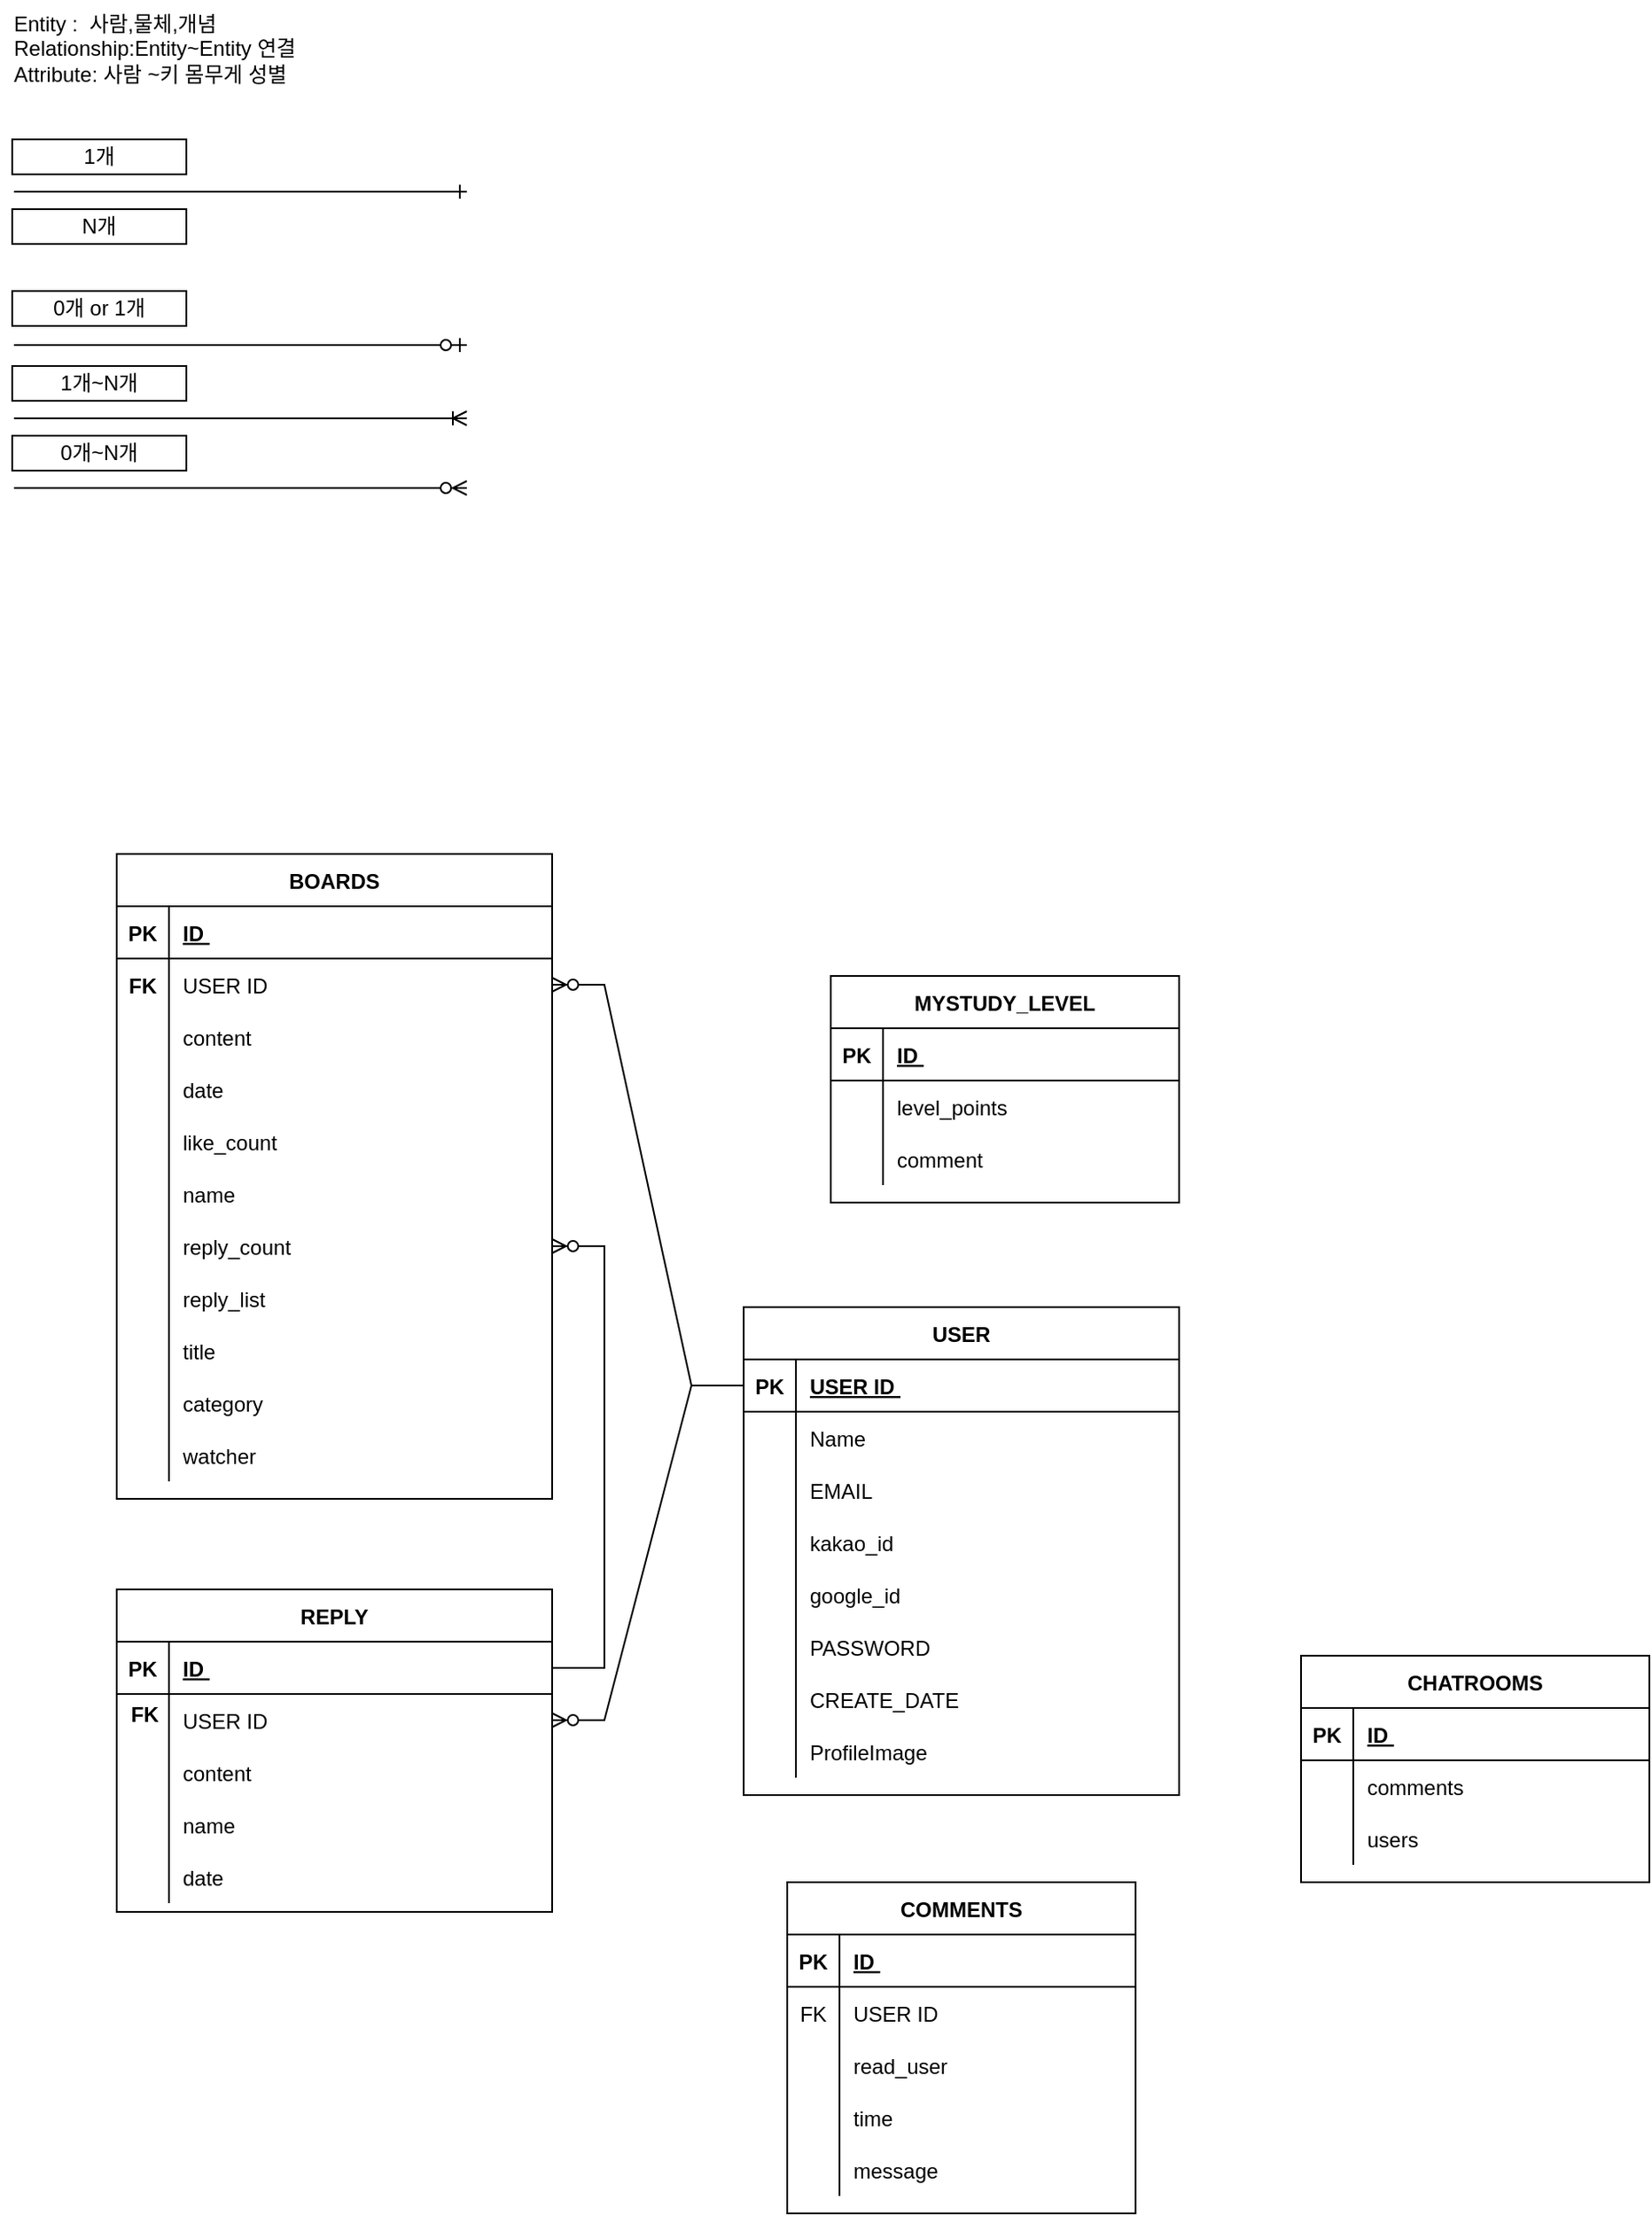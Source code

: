 <mxfile version="21.8.1" type="github">
  <diagram id="R2lEEEUBdFMjLlhIrx00" name="Page-1">
    <mxGraphModel dx="2117" dy="2219" grid="1" gridSize="10" guides="1" tooltips="1" connect="1" arrows="1" fold="1" page="1" pageScale="1" pageWidth="1100" pageHeight="850" math="0" shadow="0" extFonts="Permanent Marker^https://fonts.googleapis.com/css?family=Permanent+Marker">
      <root>
        <mxCell id="0" />
        <mxCell id="1" parent="0" />
        <mxCell id="C-vyLk0tnHw3VtMMgP7b-23" value="USER" style="shape=table;startSize=30;container=1;collapsible=1;childLayout=tableLayout;fixedRows=1;rowLines=0;fontStyle=1;align=center;resizeLast=1;" parent="1" vertex="1">
          <mxGeometry x="360" y="160" width="250" height="280" as="geometry" />
        </mxCell>
        <mxCell id="C-vyLk0tnHw3VtMMgP7b-24" value="" style="shape=partialRectangle;collapsible=0;dropTarget=0;pointerEvents=0;fillColor=none;points=[[0,0.5],[1,0.5]];portConstraint=eastwest;top=0;left=0;right=0;bottom=1;" parent="C-vyLk0tnHw3VtMMgP7b-23" vertex="1">
          <mxGeometry y="30" width="250" height="30" as="geometry" />
        </mxCell>
        <mxCell id="C-vyLk0tnHw3VtMMgP7b-25" value="PK" style="shape=partialRectangle;overflow=hidden;connectable=0;fillColor=none;top=0;left=0;bottom=0;right=0;fontStyle=1;" parent="C-vyLk0tnHw3VtMMgP7b-24" vertex="1">
          <mxGeometry width="30" height="30" as="geometry">
            <mxRectangle width="30" height="30" as="alternateBounds" />
          </mxGeometry>
        </mxCell>
        <mxCell id="C-vyLk0tnHw3VtMMgP7b-26" value="USER ID " style="shape=partialRectangle;overflow=hidden;connectable=0;fillColor=none;top=0;left=0;bottom=0;right=0;align=left;spacingLeft=6;fontStyle=5;" parent="C-vyLk0tnHw3VtMMgP7b-24" vertex="1">
          <mxGeometry x="30" width="220" height="30" as="geometry">
            <mxRectangle width="220" height="30" as="alternateBounds" />
          </mxGeometry>
        </mxCell>
        <mxCell id="C-vyLk0tnHw3VtMMgP7b-27" value="" style="shape=partialRectangle;collapsible=0;dropTarget=0;pointerEvents=0;fillColor=none;points=[[0,0.5],[1,0.5]];portConstraint=eastwest;top=0;left=0;right=0;bottom=0;" parent="C-vyLk0tnHw3VtMMgP7b-23" vertex="1">
          <mxGeometry y="60" width="250" height="30" as="geometry" />
        </mxCell>
        <mxCell id="C-vyLk0tnHw3VtMMgP7b-28" value="" style="shape=partialRectangle;overflow=hidden;connectable=0;fillColor=none;top=0;left=0;bottom=0;right=0;" parent="C-vyLk0tnHw3VtMMgP7b-27" vertex="1">
          <mxGeometry width="30" height="30" as="geometry">
            <mxRectangle width="30" height="30" as="alternateBounds" />
          </mxGeometry>
        </mxCell>
        <mxCell id="C-vyLk0tnHw3VtMMgP7b-29" value="Name" style="shape=partialRectangle;overflow=hidden;connectable=0;fillColor=none;top=0;left=0;bottom=0;right=0;align=left;spacingLeft=6;" parent="C-vyLk0tnHw3VtMMgP7b-27" vertex="1">
          <mxGeometry x="30" width="220" height="30" as="geometry">
            <mxRectangle width="220" height="30" as="alternateBounds" />
          </mxGeometry>
        </mxCell>
        <mxCell id="tyInm3QwdjtJU20A2BZN-13" value="" style="shape=partialRectangle;collapsible=0;dropTarget=0;pointerEvents=0;fillColor=none;points=[[0,0.5],[1,0.5]];portConstraint=eastwest;top=0;left=0;right=0;bottom=0;" parent="C-vyLk0tnHw3VtMMgP7b-23" vertex="1">
          <mxGeometry y="90" width="250" height="30" as="geometry" />
        </mxCell>
        <mxCell id="tyInm3QwdjtJU20A2BZN-14" value="" style="shape=partialRectangle;overflow=hidden;connectable=0;fillColor=none;top=0;left=0;bottom=0;right=0;" parent="tyInm3QwdjtJU20A2BZN-13" vertex="1">
          <mxGeometry width="30" height="30" as="geometry">
            <mxRectangle width="30" height="30" as="alternateBounds" />
          </mxGeometry>
        </mxCell>
        <mxCell id="tyInm3QwdjtJU20A2BZN-15" value="EMAIL" style="shape=partialRectangle;overflow=hidden;connectable=0;fillColor=none;top=0;left=0;bottom=0;right=0;align=left;spacingLeft=6;" parent="tyInm3QwdjtJU20A2BZN-13" vertex="1">
          <mxGeometry x="30" width="220" height="30" as="geometry">
            <mxRectangle width="220" height="30" as="alternateBounds" />
          </mxGeometry>
        </mxCell>
        <mxCell id="fQJlluxbXW3vOu0BTBo6-121" value="" style="shape=partialRectangle;collapsible=0;dropTarget=0;pointerEvents=0;fillColor=none;points=[[0,0.5],[1,0.5]];portConstraint=eastwest;top=0;left=0;right=0;bottom=0;" vertex="1" parent="C-vyLk0tnHw3VtMMgP7b-23">
          <mxGeometry y="120" width="250" height="30" as="geometry" />
        </mxCell>
        <mxCell id="fQJlluxbXW3vOu0BTBo6-122" value="" style="shape=partialRectangle;overflow=hidden;connectable=0;fillColor=none;top=0;left=0;bottom=0;right=0;" vertex="1" parent="fQJlluxbXW3vOu0BTBo6-121">
          <mxGeometry width="30" height="30" as="geometry">
            <mxRectangle width="30" height="30" as="alternateBounds" />
          </mxGeometry>
        </mxCell>
        <mxCell id="fQJlluxbXW3vOu0BTBo6-123" value="kakao_id" style="shape=partialRectangle;overflow=hidden;connectable=0;fillColor=none;top=0;left=0;bottom=0;right=0;align=left;spacingLeft=6;" vertex="1" parent="fQJlluxbXW3vOu0BTBo6-121">
          <mxGeometry x="30" width="220" height="30" as="geometry">
            <mxRectangle width="220" height="30" as="alternateBounds" />
          </mxGeometry>
        </mxCell>
        <mxCell id="fQJlluxbXW3vOu0BTBo6-124" value="" style="shape=partialRectangle;collapsible=0;dropTarget=0;pointerEvents=0;fillColor=none;points=[[0,0.5],[1,0.5]];portConstraint=eastwest;top=0;left=0;right=0;bottom=0;" vertex="1" parent="C-vyLk0tnHw3VtMMgP7b-23">
          <mxGeometry y="150" width="250" height="30" as="geometry" />
        </mxCell>
        <mxCell id="fQJlluxbXW3vOu0BTBo6-125" value="" style="shape=partialRectangle;overflow=hidden;connectable=0;fillColor=none;top=0;left=0;bottom=0;right=0;" vertex="1" parent="fQJlluxbXW3vOu0BTBo6-124">
          <mxGeometry width="30" height="30" as="geometry">
            <mxRectangle width="30" height="30" as="alternateBounds" />
          </mxGeometry>
        </mxCell>
        <mxCell id="fQJlluxbXW3vOu0BTBo6-126" value="google_id" style="shape=partialRectangle;overflow=hidden;connectable=0;fillColor=none;top=0;left=0;bottom=0;right=0;align=left;spacingLeft=6;" vertex="1" parent="fQJlluxbXW3vOu0BTBo6-124">
          <mxGeometry x="30" width="220" height="30" as="geometry">
            <mxRectangle width="220" height="30" as="alternateBounds" />
          </mxGeometry>
        </mxCell>
        <mxCell id="fQJlluxbXW3vOu0BTBo6-1" value="" style="shape=partialRectangle;collapsible=0;dropTarget=0;pointerEvents=0;fillColor=none;points=[[0,0.5],[1,0.5]];portConstraint=eastwest;top=0;left=0;right=0;bottom=0;" vertex="1" parent="C-vyLk0tnHw3VtMMgP7b-23">
          <mxGeometry y="180" width="250" height="30" as="geometry" />
        </mxCell>
        <mxCell id="fQJlluxbXW3vOu0BTBo6-2" value="" style="shape=partialRectangle;overflow=hidden;connectable=0;fillColor=none;top=0;left=0;bottom=0;right=0;" vertex="1" parent="fQJlluxbXW3vOu0BTBo6-1">
          <mxGeometry width="30" height="30" as="geometry">
            <mxRectangle width="30" height="30" as="alternateBounds" />
          </mxGeometry>
        </mxCell>
        <mxCell id="fQJlluxbXW3vOu0BTBo6-3" value="PASSWORD" style="shape=partialRectangle;overflow=hidden;connectable=0;fillColor=none;top=0;left=0;bottom=0;right=0;align=left;spacingLeft=6;" vertex="1" parent="fQJlluxbXW3vOu0BTBo6-1">
          <mxGeometry x="30" width="220" height="30" as="geometry">
            <mxRectangle width="220" height="30" as="alternateBounds" />
          </mxGeometry>
        </mxCell>
        <mxCell id="fQJlluxbXW3vOu0BTBo6-4" value="" style="shape=partialRectangle;collapsible=0;dropTarget=0;pointerEvents=0;fillColor=none;points=[[0,0.5],[1,0.5]];portConstraint=eastwest;top=0;left=0;right=0;bottom=0;" vertex="1" parent="C-vyLk0tnHw3VtMMgP7b-23">
          <mxGeometry y="210" width="250" height="30" as="geometry" />
        </mxCell>
        <mxCell id="fQJlluxbXW3vOu0BTBo6-5" value="" style="shape=partialRectangle;overflow=hidden;connectable=0;fillColor=none;top=0;left=0;bottom=0;right=0;" vertex="1" parent="fQJlluxbXW3vOu0BTBo6-4">
          <mxGeometry width="30" height="30" as="geometry">
            <mxRectangle width="30" height="30" as="alternateBounds" />
          </mxGeometry>
        </mxCell>
        <mxCell id="fQJlluxbXW3vOu0BTBo6-6" value="CREATE_DATE" style="shape=partialRectangle;overflow=hidden;connectable=0;fillColor=none;top=0;left=0;bottom=0;right=0;align=left;spacingLeft=6;" vertex="1" parent="fQJlluxbXW3vOu0BTBo6-4">
          <mxGeometry x="30" width="220" height="30" as="geometry">
            <mxRectangle width="220" height="30" as="alternateBounds" />
          </mxGeometry>
        </mxCell>
        <mxCell id="fQJlluxbXW3vOu0BTBo6-7" value="" style="shape=partialRectangle;collapsible=0;dropTarget=0;pointerEvents=0;fillColor=none;points=[[0,0.5],[1,0.5]];portConstraint=eastwest;top=0;left=0;right=0;bottom=0;" vertex="1" parent="C-vyLk0tnHw3VtMMgP7b-23">
          <mxGeometry y="240" width="250" height="30" as="geometry" />
        </mxCell>
        <mxCell id="fQJlluxbXW3vOu0BTBo6-8" value="" style="shape=partialRectangle;overflow=hidden;connectable=0;fillColor=none;top=0;left=0;bottom=0;right=0;" vertex="1" parent="fQJlluxbXW3vOu0BTBo6-7">
          <mxGeometry width="30" height="30" as="geometry">
            <mxRectangle width="30" height="30" as="alternateBounds" />
          </mxGeometry>
        </mxCell>
        <mxCell id="fQJlluxbXW3vOu0BTBo6-9" value="ProfileImage" style="shape=partialRectangle;overflow=hidden;connectable=0;fillColor=none;top=0;left=0;bottom=0;right=0;align=left;spacingLeft=6;" vertex="1" parent="fQJlluxbXW3vOu0BTBo6-7">
          <mxGeometry x="30" width="220" height="30" as="geometry">
            <mxRectangle width="220" height="30" as="alternateBounds" />
          </mxGeometry>
        </mxCell>
        <mxCell id="tyInm3QwdjtJU20A2BZN-1" value="" style="edgeStyle=entityRelationEdgeStyle;fontSize=12;html=1;endArrow=ERone;endFill=1;rounded=0;" parent="1" edge="1">
          <mxGeometry width="100" height="100" relative="1" as="geometry">
            <mxPoint x="-59" y="-480" as="sourcePoint" />
            <mxPoint x="201" y="-480" as="targetPoint" />
          </mxGeometry>
        </mxCell>
        <mxCell id="tyInm3QwdjtJU20A2BZN-3" value="" style="edgeStyle=entityRelationEdgeStyle;fontSize=12;html=1;endArrow=ERoneToMany;rounded=0;" parent="1" edge="1">
          <mxGeometry width="100" height="100" relative="1" as="geometry">
            <mxPoint x="-59" y="-350" as="sourcePoint" />
            <mxPoint x="201" y="-350" as="targetPoint" />
          </mxGeometry>
        </mxCell>
        <mxCell id="tyInm3QwdjtJU20A2BZN-4" value="" style="edgeStyle=entityRelationEdgeStyle;fontSize=12;html=1;endArrow=ERzeroToMany;endFill=1;rounded=0;" parent="1" edge="1">
          <mxGeometry width="100" height="100" relative="1" as="geometry">
            <mxPoint x="-59" y="-310" as="sourcePoint" />
            <mxPoint x="201" y="-310" as="targetPoint" />
          </mxGeometry>
        </mxCell>
        <mxCell id="tyInm3QwdjtJU20A2BZN-5" value="" style="edgeStyle=entityRelationEdgeStyle;fontSize=12;html=1;endArrow=ERzeroToOne;endFill=1;rounded=0;" parent="1" edge="1">
          <mxGeometry width="100" height="100" relative="1" as="geometry">
            <mxPoint x="-59" y="-392" as="sourcePoint" />
            <mxPoint x="201" y="-392" as="targetPoint" />
          </mxGeometry>
        </mxCell>
        <mxCell id="tyInm3QwdjtJU20A2BZN-7" value="1개&lt;br&gt;" style="whiteSpace=wrap;html=1;align=center;" parent="1" vertex="1">
          <mxGeometry x="-60" y="-510" width="100" height="20" as="geometry" />
        </mxCell>
        <mxCell id="tyInm3QwdjtJU20A2BZN-8" value="0개 or 1개" style="whiteSpace=wrap;html=1;align=center;" parent="1" vertex="1">
          <mxGeometry x="-60" y="-423" width="100" height="20" as="geometry" />
        </mxCell>
        <mxCell id="tyInm3QwdjtJU20A2BZN-9" value="N개" style="whiteSpace=wrap;html=1;align=center;" parent="1" vertex="1">
          <mxGeometry x="-60" y="-470" width="100" height="20" as="geometry" />
        </mxCell>
        <mxCell id="tyInm3QwdjtJU20A2BZN-10" value="1개~N개" style="whiteSpace=wrap;html=1;align=center;" parent="1" vertex="1">
          <mxGeometry x="-60" y="-380" width="100" height="20" as="geometry" />
        </mxCell>
        <mxCell id="tyInm3QwdjtJU20A2BZN-11" value="0개~N개" style="whiteSpace=wrap;html=1;align=center;" parent="1" vertex="1">
          <mxGeometry x="-60" y="-340" width="100" height="20" as="geometry" />
        </mxCell>
        <mxCell id="tyInm3QwdjtJU20A2BZN-12" value="&lt;div style=&quot;text-align: left;&quot;&gt;&lt;span style=&quot;background-color: initial; text-align: left;&quot;&gt;Entity :&amp;nbsp; 사람,물체,개념 Relationship:Entity~Entity 연결 Attribute: 사람 ~키 몸무게 성별&lt;/span&gt;&lt;/div&gt;&lt;div title=&quot;Page 1&quot; class=&quot;page&quot;&gt;&lt;span style=&quot;white-space: pre;&quot;&gt;&amp;nbsp;&amp;nbsp;&amp;nbsp;&amp;nbsp;&lt;/span&gt;&lt;span style=&quot;white-space: pre;&quot;&gt;&amp;nbsp;&lt;/span&gt;&lt;/div&gt;" style="whiteSpace=wrap;html=1;align=center;strokeColor=none;" parent="1" vertex="1">
          <mxGeometry x="-60" y="-590" width="180" height="70" as="geometry" />
        </mxCell>
        <mxCell id="fQJlluxbXW3vOu0BTBo6-10" value="BOARDS" style="shape=table;startSize=30;container=1;collapsible=1;childLayout=tableLayout;fixedRows=1;rowLines=0;fontStyle=1;align=center;resizeLast=1;" vertex="1" parent="1">
          <mxGeometry y="-100" width="250" height="370" as="geometry" />
        </mxCell>
        <mxCell id="fQJlluxbXW3vOu0BTBo6-11" value="" style="shape=partialRectangle;collapsible=0;dropTarget=0;pointerEvents=0;fillColor=none;points=[[0,0.5],[1,0.5]];portConstraint=eastwest;top=0;left=0;right=0;bottom=1;" vertex="1" parent="fQJlluxbXW3vOu0BTBo6-10">
          <mxGeometry y="30" width="250" height="30" as="geometry" />
        </mxCell>
        <mxCell id="fQJlluxbXW3vOu0BTBo6-12" value="PK" style="shape=partialRectangle;overflow=hidden;connectable=0;fillColor=none;top=0;left=0;bottom=0;right=0;fontStyle=1;" vertex="1" parent="fQJlluxbXW3vOu0BTBo6-11">
          <mxGeometry width="30" height="30" as="geometry">
            <mxRectangle width="30" height="30" as="alternateBounds" />
          </mxGeometry>
        </mxCell>
        <mxCell id="fQJlluxbXW3vOu0BTBo6-13" value="ID " style="shape=partialRectangle;overflow=hidden;connectable=0;fillColor=none;top=0;left=0;bottom=0;right=0;align=left;spacingLeft=6;fontStyle=5;" vertex="1" parent="fQJlluxbXW3vOu0BTBo6-11">
          <mxGeometry x="30" width="220" height="30" as="geometry">
            <mxRectangle width="220" height="30" as="alternateBounds" />
          </mxGeometry>
        </mxCell>
        <mxCell id="fQJlluxbXW3vOu0BTBo6-14" value="" style="shape=partialRectangle;collapsible=0;dropTarget=0;pointerEvents=0;fillColor=none;points=[[0,0.5],[1,0.5]];portConstraint=eastwest;top=0;left=0;right=0;bottom=0;" vertex="1" parent="fQJlluxbXW3vOu0BTBo6-10">
          <mxGeometry y="60" width="250" height="30" as="geometry" />
        </mxCell>
        <mxCell id="fQJlluxbXW3vOu0BTBo6-15" value="" style="shape=partialRectangle;overflow=hidden;connectable=0;fillColor=none;top=0;left=0;bottom=0;right=0;" vertex="1" parent="fQJlluxbXW3vOu0BTBo6-14">
          <mxGeometry width="30" height="30" as="geometry">
            <mxRectangle width="30" height="30" as="alternateBounds" />
          </mxGeometry>
        </mxCell>
        <mxCell id="fQJlluxbXW3vOu0BTBo6-16" value="USER ID" style="shape=partialRectangle;overflow=hidden;connectable=0;fillColor=none;top=0;left=0;bottom=0;right=0;align=left;spacingLeft=6;" vertex="1" parent="fQJlluxbXW3vOu0BTBo6-14">
          <mxGeometry x="30" width="220" height="30" as="geometry">
            <mxRectangle width="220" height="30" as="alternateBounds" />
          </mxGeometry>
        </mxCell>
        <mxCell id="fQJlluxbXW3vOu0BTBo6-17" value="" style="shape=partialRectangle;collapsible=0;dropTarget=0;pointerEvents=0;fillColor=none;points=[[0,0.5],[1,0.5]];portConstraint=eastwest;top=0;left=0;right=0;bottom=0;" vertex="1" parent="fQJlluxbXW3vOu0BTBo6-10">
          <mxGeometry y="90" width="250" height="30" as="geometry" />
        </mxCell>
        <mxCell id="fQJlluxbXW3vOu0BTBo6-18" value="" style="shape=partialRectangle;overflow=hidden;connectable=0;fillColor=none;top=0;left=0;bottom=0;right=0;" vertex="1" parent="fQJlluxbXW3vOu0BTBo6-17">
          <mxGeometry width="30" height="30" as="geometry">
            <mxRectangle width="30" height="30" as="alternateBounds" />
          </mxGeometry>
        </mxCell>
        <mxCell id="fQJlluxbXW3vOu0BTBo6-19" value="content" style="shape=partialRectangle;overflow=hidden;connectable=0;fillColor=none;top=0;left=0;bottom=0;right=0;align=left;spacingLeft=6;" vertex="1" parent="fQJlluxbXW3vOu0BTBo6-17">
          <mxGeometry x="30" width="220" height="30" as="geometry">
            <mxRectangle width="220" height="30" as="alternateBounds" />
          </mxGeometry>
        </mxCell>
        <mxCell id="fQJlluxbXW3vOu0BTBo6-20" value="" style="shape=partialRectangle;collapsible=0;dropTarget=0;pointerEvents=0;fillColor=none;points=[[0,0.5],[1,0.5]];portConstraint=eastwest;top=0;left=0;right=0;bottom=0;" vertex="1" parent="fQJlluxbXW3vOu0BTBo6-10">
          <mxGeometry y="120" width="250" height="30" as="geometry" />
        </mxCell>
        <mxCell id="fQJlluxbXW3vOu0BTBo6-21" value="" style="shape=partialRectangle;overflow=hidden;connectable=0;fillColor=none;top=0;left=0;bottom=0;right=0;" vertex="1" parent="fQJlluxbXW3vOu0BTBo6-20">
          <mxGeometry width="30" height="30" as="geometry">
            <mxRectangle width="30" height="30" as="alternateBounds" />
          </mxGeometry>
        </mxCell>
        <mxCell id="fQJlluxbXW3vOu0BTBo6-22" value="date" style="shape=partialRectangle;overflow=hidden;connectable=0;fillColor=none;top=0;left=0;bottom=0;right=0;align=left;spacingLeft=6;" vertex="1" parent="fQJlluxbXW3vOu0BTBo6-20">
          <mxGeometry x="30" width="220" height="30" as="geometry">
            <mxRectangle width="220" height="30" as="alternateBounds" />
          </mxGeometry>
        </mxCell>
        <mxCell id="fQJlluxbXW3vOu0BTBo6-30" value="" style="shape=partialRectangle;collapsible=0;dropTarget=0;pointerEvents=0;fillColor=none;points=[[0,0.5],[1,0.5]];portConstraint=eastwest;top=0;left=0;right=0;bottom=0;" vertex="1" parent="fQJlluxbXW3vOu0BTBo6-10">
          <mxGeometry y="150" width="250" height="30" as="geometry" />
        </mxCell>
        <mxCell id="fQJlluxbXW3vOu0BTBo6-31" value="" style="shape=partialRectangle;overflow=hidden;connectable=0;fillColor=none;top=0;left=0;bottom=0;right=0;" vertex="1" parent="fQJlluxbXW3vOu0BTBo6-30">
          <mxGeometry width="30" height="30" as="geometry">
            <mxRectangle width="30" height="30" as="alternateBounds" />
          </mxGeometry>
        </mxCell>
        <mxCell id="fQJlluxbXW3vOu0BTBo6-32" value="like_count" style="shape=partialRectangle;overflow=hidden;connectable=0;fillColor=none;top=0;left=0;bottom=0;right=0;align=left;spacingLeft=6;" vertex="1" parent="fQJlluxbXW3vOu0BTBo6-30">
          <mxGeometry x="30" width="220" height="30" as="geometry">
            <mxRectangle width="220" height="30" as="alternateBounds" />
          </mxGeometry>
        </mxCell>
        <mxCell id="fQJlluxbXW3vOu0BTBo6-33" value="" style="shape=partialRectangle;collapsible=0;dropTarget=0;pointerEvents=0;fillColor=none;points=[[0,0.5],[1,0.5]];portConstraint=eastwest;top=0;left=0;right=0;bottom=0;" vertex="1" parent="fQJlluxbXW3vOu0BTBo6-10">
          <mxGeometry y="180" width="250" height="30" as="geometry" />
        </mxCell>
        <mxCell id="fQJlluxbXW3vOu0BTBo6-34" value="" style="shape=partialRectangle;overflow=hidden;connectable=0;fillColor=none;top=0;left=0;bottom=0;right=0;" vertex="1" parent="fQJlluxbXW3vOu0BTBo6-33">
          <mxGeometry width="30" height="30" as="geometry">
            <mxRectangle width="30" height="30" as="alternateBounds" />
          </mxGeometry>
        </mxCell>
        <mxCell id="fQJlluxbXW3vOu0BTBo6-35" value="name" style="shape=partialRectangle;overflow=hidden;connectable=0;fillColor=none;top=0;left=0;bottom=0;right=0;align=left;spacingLeft=6;" vertex="1" parent="fQJlluxbXW3vOu0BTBo6-33">
          <mxGeometry x="30" width="220" height="30" as="geometry">
            <mxRectangle width="220" height="30" as="alternateBounds" />
          </mxGeometry>
        </mxCell>
        <mxCell id="fQJlluxbXW3vOu0BTBo6-36" value="" style="shape=partialRectangle;collapsible=0;dropTarget=0;pointerEvents=0;fillColor=none;points=[[0,0.5],[1,0.5]];portConstraint=eastwest;top=0;left=0;right=0;bottom=0;" vertex="1" parent="fQJlluxbXW3vOu0BTBo6-10">
          <mxGeometry y="210" width="250" height="30" as="geometry" />
        </mxCell>
        <mxCell id="fQJlluxbXW3vOu0BTBo6-37" value="" style="shape=partialRectangle;overflow=hidden;connectable=0;fillColor=none;top=0;left=0;bottom=0;right=0;" vertex="1" parent="fQJlluxbXW3vOu0BTBo6-36">
          <mxGeometry width="30" height="30" as="geometry">
            <mxRectangle width="30" height="30" as="alternateBounds" />
          </mxGeometry>
        </mxCell>
        <mxCell id="fQJlluxbXW3vOu0BTBo6-38" value="reply_count" style="shape=partialRectangle;overflow=hidden;connectable=0;fillColor=none;top=0;left=0;bottom=0;right=0;align=left;spacingLeft=6;" vertex="1" parent="fQJlluxbXW3vOu0BTBo6-36">
          <mxGeometry x="30" width="220" height="30" as="geometry">
            <mxRectangle width="220" height="30" as="alternateBounds" />
          </mxGeometry>
        </mxCell>
        <mxCell id="fQJlluxbXW3vOu0BTBo6-39" value="" style="shape=partialRectangle;collapsible=0;dropTarget=0;pointerEvents=0;fillColor=none;points=[[0,0.5],[1,0.5]];portConstraint=eastwest;top=0;left=0;right=0;bottom=0;" vertex="1" parent="fQJlluxbXW3vOu0BTBo6-10">
          <mxGeometry y="240" width="250" height="30" as="geometry" />
        </mxCell>
        <mxCell id="fQJlluxbXW3vOu0BTBo6-40" value="" style="shape=partialRectangle;overflow=hidden;connectable=0;fillColor=none;top=0;left=0;bottom=0;right=0;" vertex="1" parent="fQJlluxbXW3vOu0BTBo6-39">
          <mxGeometry width="30" height="30" as="geometry">
            <mxRectangle width="30" height="30" as="alternateBounds" />
          </mxGeometry>
        </mxCell>
        <mxCell id="fQJlluxbXW3vOu0BTBo6-41" value="reply_list" style="shape=partialRectangle;overflow=hidden;connectable=0;fillColor=none;top=0;left=0;bottom=0;right=0;align=left;spacingLeft=6;" vertex="1" parent="fQJlluxbXW3vOu0BTBo6-39">
          <mxGeometry x="30" width="220" height="30" as="geometry">
            <mxRectangle width="220" height="30" as="alternateBounds" />
          </mxGeometry>
        </mxCell>
        <mxCell id="fQJlluxbXW3vOu0BTBo6-42" value="" style="shape=partialRectangle;collapsible=0;dropTarget=0;pointerEvents=0;fillColor=none;points=[[0,0.5],[1,0.5]];portConstraint=eastwest;top=0;left=0;right=0;bottom=0;" vertex="1" parent="fQJlluxbXW3vOu0BTBo6-10">
          <mxGeometry y="270" width="250" height="30" as="geometry" />
        </mxCell>
        <mxCell id="fQJlluxbXW3vOu0BTBo6-43" value="" style="shape=partialRectangle;overflow=hidden;connectable=0;fillColor=none;top=0;left=0;bottom=0;right=0;" vertex="1" parent="fQJlluxbXW3vOu0BTBo6-42">
          <mxGeometry width="30" height="30" as="geometry">
            <mxRectangle width="30" height="30" as="alternateBounds" />
          </mxGeometry>
        </mxCell>
        <mxCell id="fQJlluxbXW3vOu0BTBo6-44" value="title" style="shape=partialRectangle;overflow=hidden;connectable=0;fillColor=none;top=0;left=0;bottom=0;right=0;align=left;spacingLeft=6;" vertex="1" parent="fQJlluxbXW3vOu0BTBo6-42">
          <mxGeometry x="30" width="220" height="30" as="geometry">
            <mxRectangle width="220" height="30" as="alternateBounds" />
          </mxGeometry>
        </mxCell>
        <mxCell id="fQJlluxbXW3vOu0BTBo6-23" value="" style="shape=partialRectangle;collapsible=0;dropTarget=0;pointerEvents=0;fillColor=none;points=[[0,0.5],[1,0.5]];portConstraint=eastwest;top=0;left=0;right=0;bottom=0;" vertex="1" parent="fQJlluxbXW3vOu0BTBo6-10">
          <mxGeometry y="300" width="250" height="30" as="geometry" />
        </mxCell>
        <mxCell id="fQJlluxbXW3vOu0BTBo6-24" value="" style="shape=partialRectangle;overflow=hidden;connectable=0;fillColor=none;top=0;left=0;bottom=0;right=0;" vertex="1" parent="fQJlluxbXW3vOu0BTBo6-23">
          <mxGeometry width="30" height="30" as="geometry">
            <mxRectangle width="30" height="30" as="alternateBounds" />
          </mxGeometry>
        </mxCell>
        <mxCell id="fQJlluxbXW3vOu0BTBo6-25" value="category" style="shape=partialRectangle;overflow=hidden;connectable=0;fillColor=none;top=0;left=0;bottom=0;right=0;align=left;spacingLeft=6;" vertex="1" parent="fQJlluxbXW3vOu0BTBo6-23">
          <mxGeometry x="30" width="220" height="30" as="geometry">
            <mxRectangle width="220" height="30" as="alternateBounds" />
          </mxGeometry>
        </mxCell>
        <mxCell id="fQJlluxbXW3vOu0BTBo6-26" value="" style="shape=partialRectangle;collapsible=0;dropTarget=0;pointerEvents=0;fillColor=none;points=[[0,0.5],[1,0.5]];portConstraint=eastwest;top=0;left=0;right=0;bottom=0;" vertex="1" parent="fQJlluxbXW3vOu0BTBo6-10">
          <mxGeometry y="330" width="250" height="30" as="geometry" />
        </mxCell>
        <mxCell id="fQJlluxbXW3vOu0BTBo6-27" value="" style="shape=partialRectangle;overflow=hidden;connectable=0;fillColor=none;top=0;left=0;bottom=0;right=0;" vertex="1" parent="fQJlluxbXW3vOu0BTBo6-26">
          <mxGeometry width="30" height="30" as="geometry">
            <mxRectangle width="30" height="30" as="alternateBounds" />
          </mxGeometry>
        </mxCell>
        <mxCell id="fQJlluxbXW3vOu0BTBo6-28" value="watcher" style="shape=partialRectangle;overflow=hidden;connectable=0;fillColor=none;top=0;left=0;bottom=0;right=0;align=left;spacingLeft=6;" vertex="1" parent="fQJlluxbXW3vOu0BTBo6-26">
          <mxGeometry x="30" width="220" height="30" as="geometry">
            <mxRectangle width="220" height="30" as="alternateBounds" />
          </mxGeometry>
        </mxCell>
        <mxCell id="fQJlluxbXW3vOu0BTBo6-29" value="FK" style="shape=partialRectangle;overflow=hidden;connectable=0;fillColor=none;top=0;left=0;bottom=0;right=0;fontStyle=1;" vertex="1" parent="1">
          <mxGeometry y="-40" width="30" height="30" as="geometry">
            <mxRectangle width="30" height="30" as="alternateBounds" />
          </mxGeometry>
        </mxCell>
        <mxCell id="fQJlluxbXW3vOu0BTBo6-80" value="" style="group" vertex="1" connectable="0" parent="1">
          <mxGeometry x="15" y="390" width="235" height="120" as="geometry" />
        </mxCell>
        <mxCell id="fQJlluxbXW3vOu0BTBo6-81" value="" style="group" vertex="1" connectable="0" parent="fQJlluxbXW3vOu0BTBo6-80">
          <mxGeometry width="235" height="120" as="geometry" />
        </mxCell>
        <mxCell id="fQJlluxbXW3vOu0BTBo6-79" value="FK" style="shape=partialRectangle;overflow=hidden;connectable=0;fillColor=none;top=0;left=0;bottom=0;right=0;fontStyle=1;" vertex="1" parent="fQJlluxbXW3vOu0BTBo6-81">
          <mxGeometry y="2.5" width="2.4" height="1.014" as="geometry">
            <mxRectangle width="30" height="30" as="alternateBounds" />
          </mxGeometry>
        </mxCell>
        <mxCell id="fQJlluxbXW3vOu0BTBo6-45" value="REPLY" style="shape=table;startSize=30;container=1;collapsible=1;childLayout=tableLayout;fixedRows=1;rowLines=0;fontStyle=1;align=center;resizeLast=1;" vertex="1" parent="fQJlluxbXW3vOu0BTBo6-81">
          <mxGeometry x="-15" y="-68" width="250" height="185" as="geometry" />
        </mxCell>
        <mxCell id="fQJlluxbXW3vOu0BTBo6-46" value="" style="shape=partialRectangle;collapsible=0;dropTarget=0;pointerEvents=0;fillColor=none;points=[[0,0.5],[1,0.5]];portConstraint=eastwest;top=0;left=0;right=0;bottom=1;" vertex="1" parent="fQJlluxbXW3vOu0BTBo6-45">
          <mxGeometry y="30" width="250" height="30" as="geometry" />
        </mxCell>
        <mxCell id="fQJlluxbXW3vOu0BTBo6-47" value="PK" style="shape=partialRectangle;overflow=hidden;connectable=0;fillColor=none;top=0;left=0;bottom=0;right=0;fontStyle=1;" vertex="1" parent="fQJlluxbXW3vOu0BTBo6-46">
          <mxGeometry width="30" height="30" as="geometry">
            <mxRectangle width="30" height="30" as="alternateBounds" />
          </mxGeometry>
        </mxCell>
        <mxCell id="fQJlluxbXW3vOu0BTBo6-48" value="ID " style="shape=partialRectangle;overflow=hidden;connectable=0;fillColor=none;top=0;left=0;bottom=0;right=0;align=left;spacingLeft=6;fontStyle=5;" vertex="1" parent="fQJlluxbXW3vOu0BTBo6-46">
          <mxGeometry x="30" width="220" height="30" as="geometry">
            <mxRectangle width="220" height="30" as="alternateBounds" />
          </mxGeometry>
        </mxCell>
        <mxCell id="fQJlluxbXW3vOu0BTBo6-49" value="" style="shape=partialRectangle;collapsible=0;dropTarget=0;pointerEvents=0;fillColor=none;points=[[0,0.5],[1,0.5]];portConstraint=eastwest;top=0;left=0;right=0;bottom=0;" vertex="1" parent="fQJlluxbXW3vOu0BTBo6-45">
          <mxGeometry y="60" width="250" height="30" as="geometry" />
        </mxCell>
        <mxCell id="fQJlluxbXW3vOu0BTBo6-50" value="" style="shape=partialRectangle;overflow=hidden;connectable=0;fillColor=none;top=0;left=0;bottom=0;right=0;" vertex="1" parent="fQJlluxbXW3vOu0BTBo6-49">
          <mxGeometry width="30" height="30" as="geometry">
            <mxRectangle width="30" height="30" as="alternateBounds" />
          </mxGeometry>
        </mxCell>
        <mxCell id="fQJlluxbXW3vOu0BTBo6-51" value="USER ID" style="shape=partialRectangle;overflow=hidden;connectable=0;fillColor=none;top=0;left=0;bottom=0;right=0;align=left;spacingLeft=6;" vertex="1" parent="fQJlluxbXW3vOu0BTBo6-49">
          <mxGeometry x="30" width="220" height="30" as="geometry">
            <mxRectangle width="220" height="30" as="alternateBounds" />
          </mxGeometry>
        </mxCell>
        <mxCell id="fQJlluxbXW3vOu0BTBo6-52" value="" style="shape=partialRectangle;collapsible=0;dropTarget=0;pointerEvents=0;fillColor=none;points=[[0,0.5],[1,0.5]];portConstraint=eastwest;top=0;left=0;right=0;bottom=0;" vertex="1" parent="fQJlluxbXW3vOu0BTBo6-45">
          <mxGeometry y="90" width="250" height="30" as="geometry" />
        </mxCell>
        <mxCell id="fQJlluxbXW3vOu0BTBo6-53" value="" style="shape=partialRectangle;overflow=hidden;connectable=0;fillColor=none;top=0;left=0;bottom=0;right=0;" vertex="1" parent="fQJlluxbXW3vOu0BTBo6-52">
          <mxGeometry width="30" height="30" as="geometry">
            <mxRectangle width="30" height="30" as="alternateBounds" />
          </mxGeometry>
        </mxCell>
        <mxCell id="fQJlluxbXW3vOu0BTBo6-54" value="content" style="shape=partialRectangle;overflow=hidden;connectable=0;fillColor=none;top=0;left=0;bottom=0;right=0;align=left;spacingLeft=6;" vertex="1" parent="fQJlluxbXW3vOu0BTBo6-52">
          <mxGeometry x="30" width="220" height="30" as="geometry">
            <mxRectangle width="220" height="30" as="alternateBounds" />
          </mxGeometry>
        </mxCell>
        <mxCell id="fQJlluxbXW3vOu0BTBo6-55" value="" style="shape=partialRectangle;collapsible=0;dropTarget=0;pointerEvents=0;fillColor=none;points=[[0,0.5],[1,0.5]];portConstraint=eastwest;top=0;left=0;right=0;bottom=0;" vertex="1" parent="fQJlluxbXW3vOu0BTBo6-45">
          <mxGeometry y="120" width="250" height="30" as="geometry" />
        </mxCell>
        <mxCell id="fQJlluxbXW3vOu0BTBo6-56" value="" style="shape=partialRectangle;overflow=hidden;connectable=0;fillColor=none;top=0;left=0;bottom=0;right=0;" vertex="1" parent="fQJlluxbXW3vOu0BTBo6-55">
          <mxGeometry width="30" height="30" as="geometry">
            <mxRectangle width="30" height="30" as="alternateBounds" />
          </mxGeometry>
        </mxCell>
        <mxCell id="fQJlluxbXW3vOu0BTBo6-57" value="name" style="shape=partialRectangle;overflow=hidden;connectable=0;fillColor=none;top=0;left=0;bottom=0;right=0;align=left;spacingLeft=6;" vertex="1" parent="fQJlluxbXW3vOu0BTBo6-55">
          <mxGeometry x="30" width="220" height="30" as="geometry">
            <mxRectangle width="220" height="30" as="alternateBounds" />
          </mxGeometry>
        </mxCell>
        <mxCell id="fQJlluxbXW3vOu0BTBo6-58" value="" style="shape=partialRectangle;collapsible=0;dropTarget=0;pointerEvents=0;fillColor=none;points=[[0,0.5],[1,0.5]];portConstraint=eastwest;top=0;left=0;right=0;bottom=0;" vertex="1" parent="fQJlluxbXW3vOu0BTBo6-45">
          <mxGeometry y="150" width="250" height="30" as="geometry" />
        </mxCell>
        <mxCell id="fQJlluxbXW3vOu0BTBo6-59" value="" style="shape=partialRectangle;overflow=hidden;connectable=0;fillColor=none;top=0;left=0;bottom=0;right=0;" vertex="1" parent="fQJlluxbXW3vOu0BTBo6-58">
          <mxGeometry width="30" height="30" as="geometry">
            <mxRectangle width="30" height="30" as="alternateBounds" />
          </mxGeometry>
        </mxCell>
        <mxCell id="fQJlluxbXW3vOu0BTBo6-60" value="date" style="shape=partialRectangle;overflow=hidden;connectable=0;fillColor=none;top=0;left=0;bottom=0;right=0;align=left;spacingLeft=6;" vertex="1" parent="fQJlluxbXW3vOu0BTBo6-58">
          <mxGeometry x="30" width="220" height="30" as="geometry">
            <mxRectangle width="220" height="30" as="alternateBounds" />
          </mxGeometry>
        </mxCell>
        <mxCell id="fQJlluxbXW3vOu0BTBo6-82" style="edgeStyle=orthogonalEdgeStyle;rounded=0;orthogonalLoop=1;jettySize=auto;html=1;exitX=1;exitY=0.5;exitDx=0;exitDy=0;" edge="1" parent="fQJlluxbXW3vOu0BTBo6-45">
          <mxGeometry relative="1" as="geometry">
            <mxPoint x="250" y="300" as="sourcePoint" />
            <mxPoint x="250" y="300" as="targetPoint" />
          </mxGeometry>
        </mxCell>
        <mxCell id="fQJlluxbXW3vOu0BTBo6-83" value="" style="edgeStyle=entityRelationEdgeStyle;fontSize=12;html=1;endArrow=ERzeroToMany;endFill=1;rounded=0;" edge="1" parent="1" source="C-vyLk0tnHw3VtMMgP7b-24" target="fQJlluxbXW3vOu0BTBo6-14">
          <mxGeometry width="100" height="100" relative="1" as="geometry">
            <mxPoint x="280" y="390" as="sourcePoint" />
            <mxPoint x="310" y="220" as="targetPoint" />
            <Array as="points">
              <mxPoint x="340" y="250" />
              <mxPoint x="350" y="390" />
              <mxPoint x="330" y="290" />
            </Array>
          </mxGeometry>
        </mxCell>
        <mxCell id="fQJlluxbXW3vOu0BTBo6-84" value="" style="edgeStyle=entityRelationEdgeStyle;fontSize=12;html=1;endArrow=ERzeroToMany;endFill=1;rounded=0;entryX=1;entryY=0.5;entryDx=0;entryDy=0;" edge="1" parent="1" source="C-vyLk0tnHw3VtMMgP7b-24" target="fQJlluxbXW3vOu0BTBo6-49">
          <mxGeometry width="100" height="100" relative="1" as="geometry">
            <mxPoint x="330" y="540" as="sourcePoint" />
            <mxPoint x="220" y="250" as="targetPoint" />
            <Array as="points">
              <mxPoint x="310" y="525" />
              <mxPoint x="320" y="665" />
              <mxPoint x="300" y="565" />
            </Array>
          </mxGeometry>
        </mxCell>
        <mxCell id="fQJlluxbXW3vOu0BTBo6-85" value="" style="edgeStyle=entityRelationEdgeStyle;fontSize=12;html=1;endArrow=ERzeroToMany;endFill=1;rounded=0;" edge="1" parent="1" source="fQJlluxbXW3vOu0BTBo6-46" target="fQJlluxbXW3vOu0BTBo6-36">
          <mxGeometry width="100" height="100" relative="1" as="geometry">
            <mxPoint x="-10" y="367" as="sourcePoint" />
            <mxPoint x="-10" y="125" as="targetPoint" />
            <Array as="points">
              <mxPoint x="-920" y="360" />
              <mxPoint x="-70" y="240" />
              <mxPoint x="-570" y="255" />
              <mxPoint x="-120" y="40" />
              <mxPoint x="-120" y="150" />
              <mxPoint x="-650" y="235" />
              <mxPoint x="-600" y="255" />
              <mxPoint x="-1020" y="560" />
              <mxPoint x="-1010" y="700" />
              <mxPoint x="-1030" y="600" />
              <mxPoint x="-610" y="75" />
              <mxPoint x="-970" y="70" />
            </Array>
          </mxGeometry>
        </mxCell>
        <mxCell id="fQJlluxbXW3vOu0BTBo6-86" value="CHATROOMS" style="shape=table;startSize=30;container=1;collapsible=1;childLayout=tableLayout;fixedRows=1;rowLines=0;fontStyle=1;align=center;resizeLast=1;" vertex="1" parent="1">
          <mxGeometry x="680" y="360" width="200" height="130" as="geometry" />
        </mxCell>
        <mxCell id="fQJlluxbXW3vOu0BTBo6-87" value="" style="shape=partialRectangle;collapsible=0;dropTarget=0;pointerEvents=0;fillColor=none;points=[[0,0.5],[1,0.5]];portConstraint=eastwest;top=0;left=0;right=0;bottom=1;" vertex="1" parent="fQJlluxbXW3vOu0BTBo6-86">
          <mxGeometry y="30" width="200" height="30" as="geometry" />
        </mxCell>
        <mxCell id="fQJlluxbXW3vOu0BTBo6-88" value="PK" style="shape=partialRectangle;overflow=hidden;connectable=0;fillColor=none;top=0;left=0;bottom=0;right=0;fontStyle=1;" vertex="1" parent="fQJlluxbXW3vOu0BTBo6-87">
          <mxGeometry width="30" height="30" as="geometry">
            <mxRectangle width="30" height="30" as="alternateBounds" />
          </mxGeometry>
        </mxCell>
        <mxCell id="fQJlluxbXW3vOu0BTBo6-89" value="ID " style="shape=partialRectangle;overflow=hidden;connectable=0;fillColor=none;top=0;left=0;bottom=0;right=0;align=left;spacingLeft=6;fontStyle=5;" vertex="1" parent="fQJlluxbXW3vOu0BTBo6-87">
          <mxGeometry x="30" width="170" height="30" as="geometry">
            <mxRectangle width="170" height="30" as="alternateBounds" />
          </mxGeometry>
        </mxCell>
        <mxCell id="fQJlluxbXW3vOu0BTBo6-90" value="" style="shape=partialRectangle;collapsible=0;dropTarget=0;pointerEvents=0;fillColor=none;points=[[0,0.5],[1,0.5]];portConstraint=eastwest;top=0;left=0;right=0;bottom=0;" vertex="1" parent="fQJlluxbXW3vOu0BTBo6-86">
          <mxGeometry y="60" width="200" height="30" as="geometry" />
        </mxCell>
        <mxCell id="fQJlluxbXW3vOu0BTBo6-91" value="" style="shape=partialRectangle;overflow=hidden;connectable=0;fillColor=none;top=0;left=0;bottom=0;right=0;" vertex="1" parent="fQJlluxbXW3vOu0BTBo6-90">
          <mxGeometry width="30" height="30" as="geometry">
            <mxRectangle width="30" height="30" as="alternateBounds" />
          </mxGeometry>
        </mxCell>
        <mxCell id="fQJlluxbXW3vOu0BTBo6-92" value="comments" style="shape=partialRectangle;overflow=hidden;connectable=0;fillColor=none;top=0;left=0;bottom=0;right=0;align=left;spacingLeft=6;" vertex="1" parent="fQJlluxbXW3vOu0BTBo6-90">
          <mxGeometry x="30" width="170" height="30" as="geometry">
            <mxRectangle width="170" height="30" as="alternateBounds" />
          </mxGeometry>
        </mxCell>
        <mxCell id="fQJlluxbXW3vOu0BTBo6-93" value="" style="shape=partialRectangle;collapsible=0;dropTarget=0;pointerEvents=0;fillColor=none;points=[[0,0.5],[1,0.5]];portConstraint=eastwest;top=0;left=0;right=0;bottom=0;" vertex="1" parent="fQJlluxbXW3vOu0BTBo6-86">
          <mxGeometry y="90" width="200" height="30" as="geometry" />
        </mxCell>
        <mxCell id="fQJlluxbXW3vOu0BTBo6-94" value="" style="shape=partialRectangle;overflow=hidden;connectable=0;fillColor=none;top=0;left=0;bottom=0;right=0;" vertex="1" parent="fQJlluxbXW3vOu0BTBo6-93">
          <mxGeometry width="30" height="30" as="geometry">
            <mxRectangle width="30" height="30" as="alternateBounds" />
          </mxGeometry>
        </mxCell>
        <mxCell id="fQJlluxbXW3vOu0BTBo6-95" value="users" style="shape=partialRectangle;overflow=hidden;connectable=0;fillColor=none;top=0;left=0;bottom=0;right=0;align=left;spacingLeft=6;" vertex="1" parent="fQJlluxbXW3vOu0BTBo6-93">
          <mxGeometry x="30" width="170" height="30" as="geometry">
            <mxRectangle width="170" height="30" as="alternateBounds" />
          </mxGeometry>
        </mxCell>
        <mxCell id="fQJlluxbXW3vOu0BTBo6-105" value="COMMENTS" style="shape=table;startSize=30;container=1;collapsible=1;childLayout=tableLayout;fixedRows=1;rowLines=0;fontStyle=1;align=center;resizeLast=1;" vertex="1" parent="1">
          <mxGeometry x="385" y="490" width="200" height="190" as="geometry" />
        </mxCell>
        <mxCell id="fQJlluxbXW3vOu0BTBo6-106" value="" style="shape=partialRectangle;collapsible=0;dropTarget=0;pointerEvents=0;fillColor=none;points=[[0,0.5],[1,0.5]];portConstraint=eastwest;top=0;left=0;right=0;bottom=1;" vertex="1" parent="fQJlluxbXW3vOu0BTBo6-105">
          <mxGeometry y="30" width="200" height="30" as="geometry" />
        </mxCell>
        <mxCell id="fQJlluxbXW3vOu0BTBo6-107" value="PK" style="shape=partialRectangle;overflow=hidden;connectable=0;fillColor=none;top=0;left=0;bottom=0;right=0;fontStyle=1;" vertex="1" parent="fQJlluxbXW3vOu0BTBo6-106">
          <mxGeometry width="30" height="30" as="geometry">
            <mxRectangle width="30" height="30" as="alternateBounds" />
          </mxGeometry>
        </mxCell>
        <mxCell id="fQJlluxbXW3vOu0BTBo6-108" value="ID " style="shape=partialRectangle;overflow=hidden;connectable=0;fillColor=none;top=0;left=0;bottom=0;right=0;align=left;spacingLeft=6;fontStyle=5;" vertex="1" parent="fQJlluxbXW3vOu0BTBo6-106">
          <mxGeometry x="30" width="170" height="30" as="geometry">
            <mxRectangle width="170" height="30" as="alternateBounds" />
          </mxGeometry>
        </mxCell>
        <mxCell id="fQJlluxbXW3vOu0BTBo6-109" value="" style="shape=partialRectangle;collapsible=0;dropTarget=0;pointerEvents=0;fillColor=none;points=[[0,0.5],[1,0.5]];portConstraint=eastwest;top=0;left=0;right=0;bottom=0;" vertex="1" parent="fQJlluxbXW3vOu0BTBo6-105">
          <mxGeometry y="60" width="200" height="30" as="geometry" />
        </mxCell>
        <mxCell id="fQJlluxbXW3vOu0BTBo6-110" value="FK" style="shape=partialRectangle;overflow=hidden;connectable=0;fillColor=none;top=0;left=0;bottom=0;right=0;" vertex="1" parent="fQJlluxbXW3vOu0BTBo6-109">
          <mxGeometry width="30" height="30" as="geometry">
            <mxRectangle width="30" height="30" as="alternateBounds" />
          </mxGeometry>
        </mxCell>
        <mxCell id="fQJlluxbXW3vOu0BTBo6-111" value="USER ID" style="shape=partialRectangle;overflow=hidden;connectable=0;fillColor=none;top=0;left=0;bottom=0;right=0;align=left;spacingLeft=6;" vertex="1" parent="fQJlluxbXW3vOu0BTBo6-109">
          <mxGeometry x="30" width="170" height="30" as="geometry">
            <mxRectangle width="170" height="30" as="alternateBounds" />
          </mxGeometry>
        </mxCell>
        <mxCell id="fQJlluxbXW3vOu0BTBo6-112" value="" style="shape=partialRectangle;collapsible=0;dropTarget=0;pointerEvents=0;fillColor=none;points=[[0,0.5],[1,0.5]];portConstraint=eastwest;top=0;left=0;right=0;bottom=0;" vertex="1" parent="fQJlluxbXW3vOu0BTBo6-105">
          <mxGeometry y="90" width="200" height="30" as="geometry" />
        </mxCell>
        <mxCell id="fQJlluxbXW3vOu0BTBo6-113" value="" style="shape=partialRectangle;overflow=hidden;connectable=0;fillColor=none;top=0;left=0;bottom=0;right=0;" vertex="1" parent="fQJlluxbXW3vOu0BTBo6-112">
          <mxGeometry width="30" height="30" as="geometry">
            <mxRectangle width="30" height="30" as="alternateBounds" />
          </mxGeometry>
        </mxCell>
        <mxCell id="fQJlluxbXW3vOu0BTBo6-114" value="read_user" style="shape=partialRectangle;overflow=hidden;connectable=0;fillColor=none;top=0;left=0;bottom=0;right=0;align=left;spacingLeft=6;" vertex="1" parent="fQJlluxbXW3vOu0BTBo6-112">
          <mxGeometry x="30" width="170" height="30" as="geometry">
            <mxRectangle width="170" height="30" as="alternateBounds" />
          </mxGeometry>
        </mxCell>
        <mxCell id="fQJlluxbXW3vOu0BTBo6-115" value="" style="shape=partialRectangle;collapsible=0;dropTarget=0;pointerEvents=0;fillColor=none;points=[[0,0.5],[1,0.5]];portConstraint=eastwest;top=0;left=0;right=0;bottom=0;" vertex="1" parent="fQJlluxbXW3vOu0BTBo6-105">
          <mxGeometry y="120" width="200" height="30" as="geometry" />
        </mxCell>
        <mxCell id="fQJlluxbXW3vOu0BTBo6-116" value="" style="shape=partialRectangle;overflow=hidden;connectable=0;fillColor=none;top=0;left=0;bottom=0;right=0;" vertex="1" parent="fQJlluxbXW3vOu0BTBo6-115">
          <mxGeometry width="30" height="30" as="geometry">
            <mxRectangle width="30" height="30" as="alternateBounds" />
          </mxGeometry>
        </mxCell>
        <mxCell id="fQJlluxbXW3vOu0BTBo6-117" value="time" style="shape=partialRectangle;overflow=hidden;connectable=0;fillColor=none;top=0;left=0;bottom=0;right=0;align=left;spacingLeft=6;" vertex="1" parent="fQJlluxbXW3vOu0BTBo6-115">
          <mxGeometry x="30" width="170" height="30" as="geometry">
            <mxRectangle width="170" height="30" as="alternateBounds" />
          </mxGeometry>
        </mxCell>
        <mxCell id="fQJlluxbXW3vOu0BTBo6-118" value="" style="shape=partialRectangle;collapsible=0;dropTarget=0;pointerEvents=0;fillColor=none;points=[[0,0.5],[1,0.5]];portConstraint=eastwest;top=0;left=0;right=0;bottom=0;" vertex="1" parent="fQJlluxbXW3vOu0BTBo6-105">
          <mxGeometry y="150" width="200" height="30" as="geometry" />
        </mxCell>
        <mxCell id="fQJlluxbXW3vOu0BTBo6-119" value="" style="shape=partialRectangle;overflow=hidden;connectable=0;fillColor=none;top=0;left=0;bottom=0;right=0;" vertex="1" parent="fQJlluxbXW3vOu0BTBo6-118">
          <mxGeometry width="30" height="30" as="geometry">
            <mxRectangle width="30" height="30" as="alternateBounds" />
          </mxGeometry>
        </mxCell>
        <mxCell id="fQJlluxbXW3vOu0BTBo6-120" value="message" style="shape=partialRectangle;overflow=hidden;connectable=0;fillColor=none;top=0;left=0;bottom=0;right=0;align=left;spacingLeft=6;" vertex="1" parent="fQJlluxbXW3vOu0BTBo6-118">
          <mxGeometry x="30" width="170" height="30" as="geometry">
            <mxRectangle width="170" height="30" as="alternateBounds" />
          </mxGeometry>
        </mxCell>
        <mxCell id="fQJlluxbXW3vOu0BTBo6-127" value="MYSTUDY_LEVEL" style="shape=table;startSize=30;container=1;collapsible=1;childLayout=tableLayout;fixedRows=1;rowLines=0;fontStyle=1;align=center;resizeLast=1;" vertex="1" parent="1">
          <mxGeometry x="410" y="-30" width="200" height="130" as="geometry" />
        </mxCell>
        <mxCell id="fQJlluxbXW3vOu0BTBo6-128" value="" style="shape=partialRectangle;collapsible=0;dropTarget=0;pointerEvents=0;fillColor=none;points=[[0,0.5],[1,0.5]];portConstraint=eastwest;top=0;left=0;right=0;bottom=1;" vertex="1" parent="fQJlluxbXW3vOu0BTBo6-127">
          <mxGeometry y="30" width="200" height="30" as="geometry" />
        </mxCell>
        <mxCell id="fQJlluxbXW3vOu0BTBo6-129" value="PK" style="shape=partialRectangle;overflow=hidden;connectable=0;fillColor=none;top=0;left=0;bottom=0;right=0;fontStyle=1;" vertex="1" parent="fQJlluxbXW3vOu0BTBo6-128">
          <mxGeometry width="30" height="30" as="geometry">
            <mxRectangle width="30" height="30" as="alternateBounds" />
          </mxGeometry>
        </mxCell>
        <mxCell id="fQJlluxbXW3vOu0BTBo6-130" value="ID " style="shape=partialRectangle;overflow=hidden;connectable=0;fillColor=none;top=0;left=0;bottom=0;right=0;align=left;spacingLeft=6;fontStyle=5;" vertex="1" parent="fQJlluxbXW3vOu0BTBo6-128">
          <mxGeometry x="30" width="170" height="30" as="geometry">
            <mxRectangle width="170" height="30" as="alternateBounds" />
          </mxGeometry>
        </mxCell>
        <mxCell id="fQJlluxbXW3vOu0BTBo6-131" value="" style="shape=partialRectangle;collapsible=0;dropTarget=0;pointerEvents=0;fillColor=none;points=[[0,0.5],[1,0.5]];portConstraint=eastwest;top=0;left=0;right=0;bottom=0;" vertex="1" parent="fQJlluxbXW3vOu0BTBo6-127">
          <mxGeometry y="60" width="200" height="30" as="geometry" />
        </mxCell>
        <mxCell id="fQJlluxbXW3vOu0BTBo6-132" value="" style="shape=partialRectangle;overflow=hidden;connectable=0;fillColor=none;top=0;left=0;bottom=0;right=0;" vertex="1" parent="fQJlluxbXW3vOu0BTBo6-131">
          <mxGeometry width="30" height="30" as="geometry">
            <mxRectangle width="30" height="30" as="alternateBounds" />
          </mxGeometry>
        </mxCell>
        <mxCell id="fQJlluxbXW3vOu0BTBo6-133" value="level_points" style="shape=partialRectangle;overflow=hidden;connectable=0;fillColor=none;top=0;left=0;bottom=0;right=0;align=left;spacingLeft=6;" vertex="1" parent="fQJlluxbXW3vOu0BTBo6-131">
          <mxGeometry x="30" width="170" height="30" as="geometry">
            <mxRectangle width="170" height="30" as="alternateBounds" />
          </mxGeometry>
        </mxCell>
        <mxCell id="fQJlluxbXW3vOu0BTBo6-134" value="" style="shape=partialRectangle;collapsible=0;dropTarget=0;pointerEvents=0;fillColor=none;points=[[0,0.5],[1,0.5]];portConstraint=eastwest;top=0;left=0;right=0;bottom=0;" vertex="1" parent="fQJlluxbXW3vOu0BTBo6-127">
          <mxGeometry y="90" width="200" height="30" as="geometry" />
        </mxCell>
        <mxCell id="fQJlluxbXW3vOu0BTBo6-135" value="" style="shape=partialRectangle;overflow=hidden;connectable=0;fillColor=none;top=0;left=0;bottom=0;right=0;" vertex="1" parent="fQJlluxbXW3vOu0BTBo6-134">
          <mxGeometry width="30" height="30" as="geometry">
            <mxRectangle width="30" height="30" as="alternateBounds" />
          </mxGeometry>
        </mxCell>
        <mxCell id="fQJlluxbXW3vOu0BTBo6-136" value="comment" style="shape=partialRectangle;overflow=hidden;connectable=0;fillColor=none;top=0;left=0;bottom=0;right=0;align=left;spacingLeft=6;" vertex="1" parent="fQJlluxbXW3vOu0BTBo6-134">
          <mxGeometry x="30" width="170" height="30" as="geometry">
            <mxRectangle width="170" height="30" as="alternateBounds" />
          </mxGeometry>
        </mxCell>
      </root>
    </mxGraphModel>
  </diagram>
</mxfile>
